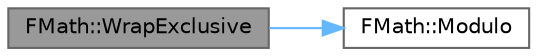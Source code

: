 digraph "FMath::WrapExclusive"
{
 // INTERACTIVE_SVG=YES
 // LATEX_PDF_SIZE
  bgcolor="transparent";
  edge [fontname=Helvetica,fontsize=10,labelfontname=Helvetica,labelfontsize=10];
  node [fontname=Helvetica,fontsize=10,shape=box,height=0.2,width=0.4];
  rankdir="LR";
  Node1 [id="Node000001",label="FMath::WrapExclusive",height=0.2,width=0.4,color="gray40", fillcolor="grey60", style="filled", fontcolor="black",tooltip="Wraps X to be between Min and Max, exclusive."];
  Node1 -> Node2 [id="edge1_Node000001_Node000002",color="steelblue1",style="solid",tooltip=" "];
  Node2 [id="Node000002",label="FMath::Modulo",height=0.2,width=0.4,color="grey40", fillcolor="white", style="filled",URL="$dc/d20/structFMath.html#ad682369e7b1ba6368fc5dab7332e0db1",tooltip=" "];
}
